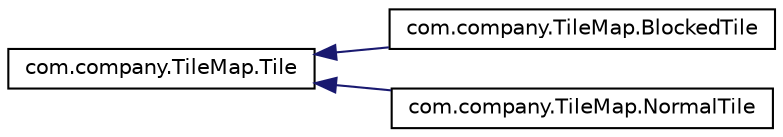 digraph "Graphical Class Hierarchy"
{
 // LATEX_PDF_SIZE
  edge [fontname="Helvetica",fontsize="10",labelfontname="Helvetica",labelfontsize="10"];
  node [fontname="Helvetica",fontsize="10",shape=record];
  rankdir="LR";
  Node0 [label="com.company.TileMap.Tile",height=0.2,width=0.4,color="black", fillcolor="white", style="filled",URL="$classcom_1_1company_1_1_tile_map_1_1_tile.html",tooltip="Realizeaza un Tile generic ce va fi generat cu ajutorul fabricii de Tile-uri."];
  Node0 -> Node1 [dir="back",color="midnightblue",fontsize="10",style="solid",fontname="Helvetica"];
  Node1 [label="com.company.TileMap.BlockedTile",height=0.2,width=0.4,color="black", fillcolor="white", style="filled",URL="$classcom_1_1company_1_1_tile_map_1_1_blocked_tile.html",tooltip="Clasa care descrie Tile-ul BLOCKED."];
  Node0 -> Node2 [dir="back",color="midnightblue",fontsize="10",style="solid",fontname="Helvetica"];
  Node2 [label="com.company.TileMap.NormalTile",height=0.2,width=0.4,color="black", fillcolor="white", style="filled",URL="$classcom_1_1company_1_1_tile_map_1_1_normal_tile.html",tooltip=" "];
}
